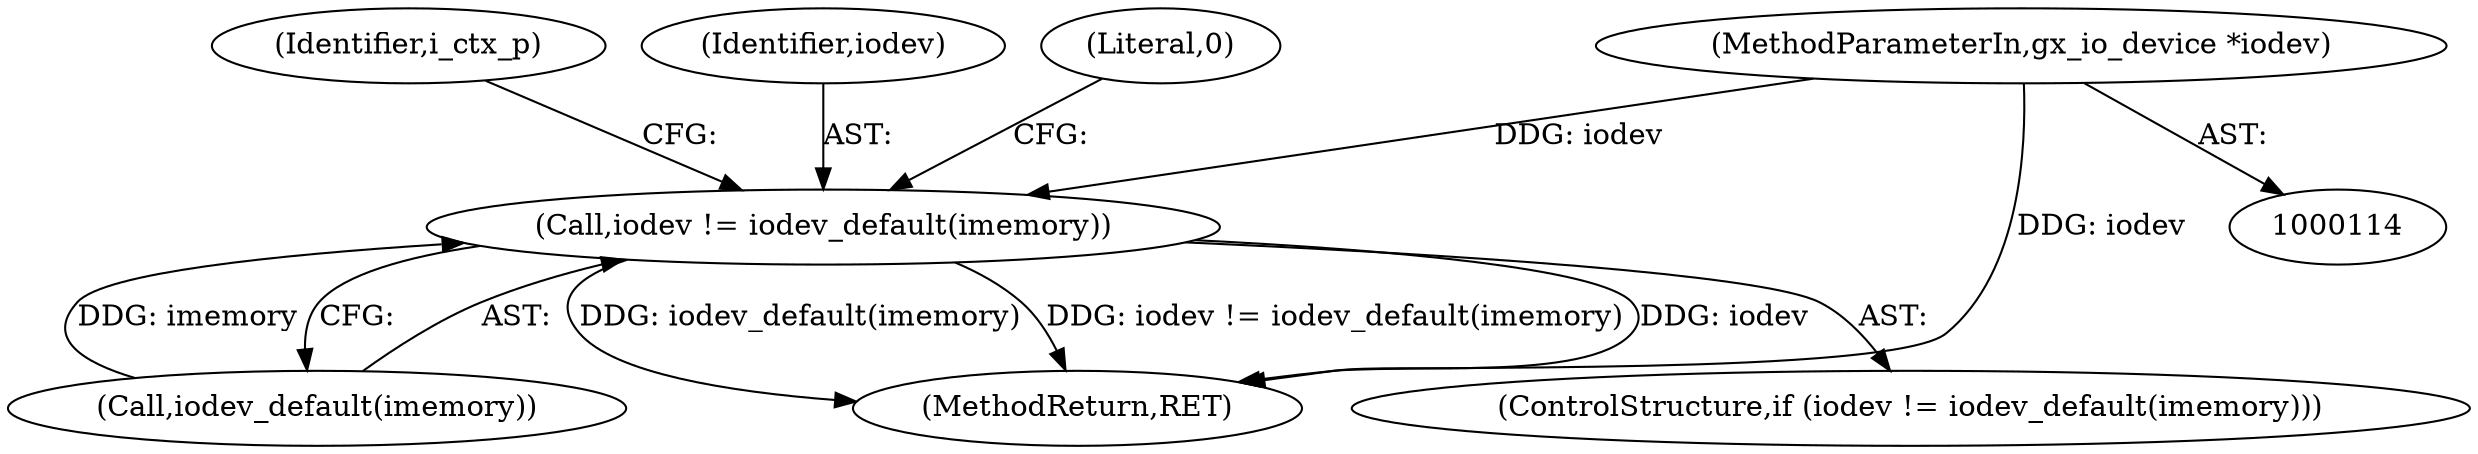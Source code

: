digraph "0_ghostscript_0d3901189f245232f0161addf215d7268c4d05a3@pointer" {
"1000118" [label="(MethodParameterIn,gx_io_device *iodev)"];
"1000146" [label="(Call,iodev != iodev_default(imemory))"];
"1000148" [label="(Call,iodev_default(imemory))"];
"1000158" [label="(Identifier,i_ctx_p)"];
"1000147" [label="(Identifier,iodev)"];
"1000277" [label="(MethodReturn,RET)"];
"1000152" [label="(Literal,0)"];
"1000118" [label="(MethodParameterIn,gx_io_device *iodev)"];
"1000145" [label="(ControlStructure,if (iodev != iodev_default(imemory)))"];
"1000146" [label="(Call,iodev != iodev_default(imemory))"];
"1000118" -> "1000114"  [label="AST: "];
"1000118" -> "1000277"  [label="DDG: iodev"];
"1000118" -> "1000146"  [label="DDG: iodev"];
"1000146" -> "1000145"  [label="AST: "];
"1000146" -> "1000148"  [label="CFG: "];
"1000147" -> "1000146"  [label="AST: "];
"1000148" -> "1000146"  [label="AST: "];
"1000152" -> "1000146"  [label="CFG: "];
"1000158" -> "1000146"  [label="CFG: "];
"1000146" -> "1000277"  [label="DDG: iodev_default(imemory)"];
"1000146" -> "1000277"  [label="DDG: iodev != iodev_default(imemory)"];
"1000146" -> "1000277"  [label="DDG: iodev"];
"1000148" -> "1000146"  [label="DDG: imemory"];
}
